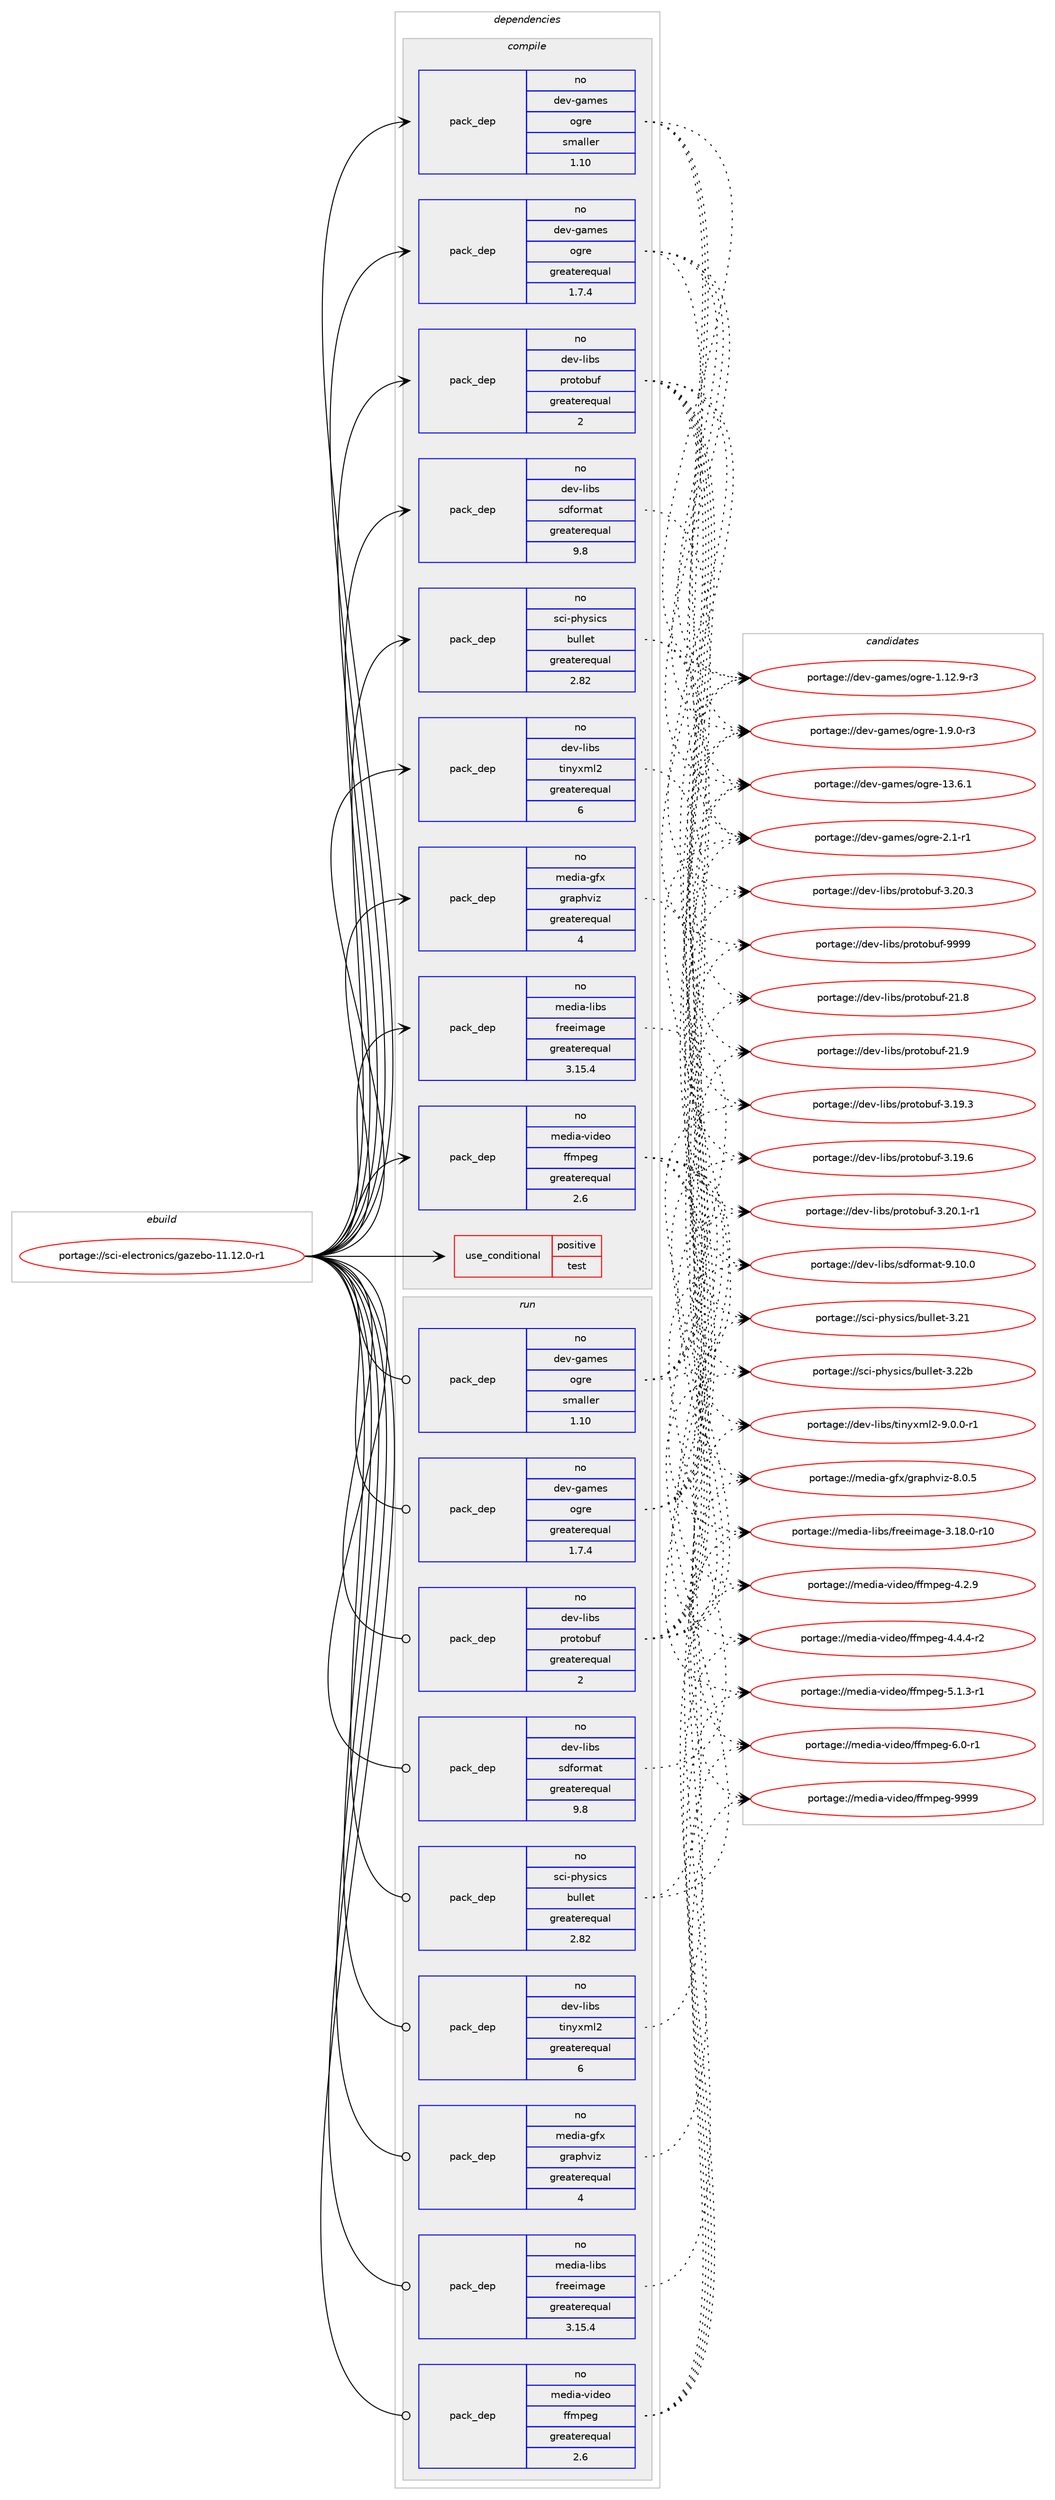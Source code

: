 digraph prolog {

# *************
# Graph options
# *************

newrank=true;
concentrate=true;
compound=true;
graph [rankdir=LR,fontname=Helvetica,fontsize=10,ranksep=1.5];#, ranksep=2.5, nodesep=0.2];
edge  [arrowhead=vee];
node  [fontname=Helvetica,fontsize=10];

# **********
# The ebuild
# **********

subgraph cluster_leftcol {
color=gray;
label=<<i>ebuild</i>>;
id [label="portage://sci-electronics/gazebo-11.12.0-r1", color=red, width=4, href="../sci-electronics/gazebo-11.12.0-r1.svg"];
}

# ****************
# The dependencies
# ****************

subgraph cluster_midcol {
color=gray;
label=<<i>dependencies</i>>;
subgraph cluster_compile {
fillcolor="#eeeeee";
style=filled;
label=<<i>compile</i>>;
subgraph cond40 {
dependency94 [label=<<TABLE BORDER="0" CELLBORDER="1" CELLSPACING="0" CELLPADDING="4"><TR><TD ROWSPAN="3" CELLPADDING="10">use_conditional</TD></TR><TR><TD>positive</TD></TR><TR><TD>test</TD></TR></TABLE>>, shape=none, color=red];
# *** BEGIN UNKNOWN DEPENDENCY TYPE (TODO) ***
# dependency94 -> package_dependency(portage://sci-electronics/gazebo-11.12.0-r1,install,no,dev-libs,libxslt,none,[,,],[],[])
# *** END UNKNOWN DEPENDENCY TYPE (TODO) ***

}
id:e -> dependency94:w [weight=20,style="solid",arrowhead="vee"];
# *** BEGIN UNKNOWN DEPENDENCY TYPE (TODO) ***
# id -> package_dependency(portage://sci-electronics/gazebo-11.12.0-r1,install,no,dev-cpp,tbb,none,[,,],any_same_slot,[])
# *** END UNKNOWN DEPENDENCY TYPE (TODO) ***

subgraph pack49 {
dependency95 [label=<<TABLE BORDER="0" CELLBORDER="1" CELLSPACING="0" CELLPADDING="4" WIDTH="220"><TR><TD ROWSPAN="6" CELLPADDING="30">pack_dep</TD></TR><TR><TD WIDTH="110">no</TD></TR><TR><TD>dev-games</TD></TR><TR><TD>ogre</TD></TR><TR><TD>greaterequal</TD></TR><TR><TD>1.7.4</TD></TR></TABLE>>, shape=none, color=blue];
}
id:e -> dependency95:w [weight=20,style="solid",arrowhead="vee"];
subgraph pack50 {
dependency96 [label=<<TABLE BORDER="0" CELLBORDER="1" CELLSPACING="0" CELLPADDING="4" WIDTH="220"><TR><TD ROWSPAN="6" CELLPADDING="30">pack_dep</TD></TR><TR><TD WIDTH="110">no</TD></TR><TR><TD>dev-games</TD></TR><TR><TD>ogre</TD></TR><TR><TD>smaller</TD></TR><TR><TD>1.10</TD></TR></TABLE>>, shape=none, color=blue];
}
id:e -> dependency96:w [weight=20,style="solid",arrowhead="vee"];
# *** BEGIN UNKNOWN DEPENDENCY TYPE (TODO) ***
# id -> package_dependency(portage://sci-electronics/gazebo-11.12.0-r1,install,no,dev-libs,boost,none,[,,],any_same_slot,[])
# *** END UNKNOWN DEPENDENCY TYPE (TODO) ***

# *** BEGIN UNKNOWN DEPENDENCY TYPE (TODO) ***
# id -> package_dependency(portage://sci-electronics/gazebo-11.12.0-r1,install,no,dev-libs,libspnav,none,[,,],[],[])
# *** END UNKNOWN DEPENDENCY TYPE (TODO) ***

# *** BEGIN UNKNOWN DEPENDENCY TYPE (TODO) ***
# id -> package_dependency(portage://sci-electronics/gazebo-11.12.0-r1,install,no,dev-libs,libtar,none,[,,],[],[])
# *** END UNKNOWN DEPENDENCY TYPE (TODO) ***

subgraph pack51 {
dependency97 [label=<<TABLE BORDER="0" CELLBORDER="1" CELLSPACING="0" CELLPADDING="4" WIDTH="220"><TR><TD ROWSPAN="6" CELLPADDING="30">pack_dep</TD></TR><TR><TD WIDTH="110">no</TD></TR><TR><TD>dev-libs</TD></TR><TR><TD>protobuf</TD></TR><TR><TD>greaterequal</TD></TR><TR><TD>2</TD></TR></TABLE>>, shape=none, color=blue];
}
id:e -> dependency97:w [weight=20,style="solid",arrowhead="vee"];
subgraph pack52 {
dependency98 [label=<<TABLE BORDER="0" CELLBORDER="1" CELLSPACING="0" CELLPADDING="4" WIDTH="220"><TR><TD ROWSPAN="6" CELLPADDING="30">pack_dep</TD></TR><TR><TD WIDTH="110">no</TD></TR><TR><TD>dev-libs</TD></TR><TR><TD>sdformat</TD></TR><TR><TD>greaterequal</TD></TR><TR><TD>9.8</TD></TR></TABLE>>, shape=none, color=blue];
}
id:e -> dependency98:w [weight=20,style="solid",arrowhead="vee"];
# *** BEGIN UNKNOWN DEPENDENCY TYPE (TODO) ***
# id -> package_dependency(portage://sci-electronics/gazebo-11.12.0-r1,install,no,dev-libs,tinyxml,none,[,,],[],[])
# *** END UNKNOWN DEPENDENCY TYPE (TODO) ***

subgraph pack53 {
dependency99 [label=<<TABLE BORDER="0" CELLBORDER="1" CELLSPACING="0" CELLPADDING="4" WIDTH="220"><TR><TD ROWSPAN="6" CELLPADDING="30">pack_dep</TD></TR><TR><TD WIDTH="110">no</TD></TR><TR><TD>dev-libs</TD></TR><TR><TD>tinyxml2</TD></TR><TR><TD>greaterequal</TD></TR><TR><TD>6</TD></TR></TABLE>>, shape=none, color=blue];
}
id:e -> dependency99:w [weight=20,style="solid",arrowhead="vee"];
# *** BEGIN UNKNOWN DEPENDENCY TYPE (TODO) ***
# id -> package_dependency(portage://sci-electronics/gazebo-11.12.0-r1,install,no,dev-qt,qtcore,none,[,,],[slot(5)],[])
# *** END UNKNOWN DEPENDENCY TYPE (TODO) ***

# *** BEGIN UNKNOWN DEPENDENCY TYPE (TODO) ***
# id -> package_dependency(portage://sci-electronics/gazebo-11.12.0-r1,install,no,dev-qt,qtopengl,none,[,,],[slot(5)],[])
# *** END UNKNOWN DEPENDENCY TYPE (TODO) ***

# *** BEGIN UNKNOWN DEPENDENCY TYPE (TODO) ***
# id -> package_dependency(portage://sci-electronics/gazebo-11.12.0-r1,install,no,dev-qt,qttest,none,[,,],[slot(5)],[])
# *** END UNKNOWN DEPENDENCY TYPE (TODO) ***

# *** BEGIN UNKNOWN DEPENDENCY TYPE (TODO) ***
# id -> package_dependency(portage://sci-electronics/gazebo-11.12.0-r1,install,no,dev-qt,qtwidgets,none,[,,],[slot(5)],[])
# *** END UNKNOWN DEPENDENCY TYPE (TODO) ***

subgraph pack54 {
dependency100 [label=<<TABLE BORDER="0" CELLBORDER="1" CELLSPACING="0" CELLPADDING="4" WIDTH="220"><TR><TD ROWSPAN="6" CELLPADDING="30">pack_dep</TD></TR><TR><TD WIDTH="110">no</TD></TR><TR><TD>media-gfx</TD></TR><TR><TD>graphviz</TD></TR><TR><TD>greaterequal</TD></TR><TR><TD>4</TD></TR></TABLE>>, shape=none, color=blue];
}
id:e -> dependency100:w [weight=20,style="solid",arrowhead="vee"];
subgraph pack55 {
dependency101 [label=<<TABLE BORDER="0" CELLBORDER="1" CELLSPACING="0" CELLPADDING="4" WIDTH="220"><TR><TD ROWSPAN="6" CELLPADDING="30">pack_dep</TD></TR><TR><TD WIDTH="110">no</TD></TR><TR><TD>media-libs</TD></TR><TR><TD>freeimage</TD></TR><TR><TD>greaterequal</TD></TR><TR><TD>3.15.4</TD></TR></TABLE>>, shape=none, color=blue];
}
id:e -> dependency101:w [weight=20,style="solid",arrowhead="vee"];
# *** BEGIN UNKNOWN DEPENDENCY TYPE (TODO) ***
# id -> package_dependency(portage://sci-electronics/gazebo-11.12.0-r1,install,no,media-libs,freeimage,none,[,,],[],[])
# *** END UNKNOWN DEPENDENCY TYPE (TODO) ***

# *** BEGIN UNKNOWN DEPENDENCY TYPE (TODO) ***
# id -> package_dependency(portage://sci-electronics/gazebo-11.12.0-r1,install,no,media-libs,openal,none,[,,],[],[])
# *** END UNKNOWN DEPENDENCY TYPE (TODO) ***

subgraph pack56 {
dependency102 [label=<<TABLE BORDER="0" CELLBORDER="1" CELLSPACING="0" CELLPADDING="4" WIDTH="220"><TR><TD ROWSPAN="6" CELLPADDING="30">pack_dep</TD></TR><TR><TD WIDTH="110">no</TD></TR><TR><TD>media-video</TD></TR><TR><TD>ffmpeg</TD></TR><TR><TD>greaterequal</TD></TR><TR><TD>2.6</TD></TR></TABLE>>, shape=none, color=blue];
}
id:e -> dependency102:w [weight=20,style="solid",arrowhead="vee"];
# *** BEGIN UNKNOWN DEPENDENCY TYPE (TODO) ***
# id -> package_dependency(portage://sci-electronics/gazebo-11.12.0-r1,install,no,net-libs,ignition-msgs,none,[,,],[slot(5),equal],[])
# *** END UNKNOWN DEPENDENCY TYPE (TODO) ***

# *** BEGIN UNKNOWN DEPENDENCY TYPE (TODO) ***
# id -> package_dependency(portage://sci-electronics/gazebo-11.12.0-r1,install,no,net-libs,ignition-transport,none,[,,],[slot(8),equal],[])
# *** END UNKNOWN DEPENDENCY TYPE (TODO) ***

# *** BEGIN UNKNOWN DEPENDENCY TYPE (TODO) ***
# id -> package_dependency(portage://sci-electronics/gazebo-11.12.0-r1,install,no,net-misc,curl,none,[,,],[],[])
# *** END UNKNOWN DEPENDENCY TYPE (TODO) ***

# *** BEGIN UNKNOWN DEPENDENCY TYPE (TODO) ***
# id -> package_dependency(portage://sci-electronics/gazebo-11.12.0-r1,install,no,sci-libs,gdal,none,[,,],any_same_slot,[])
# *** END UNKNOWN DEPENDENCY TYPE (TODO) ***

# *** BEGIN UNKNOWN DEPENDENCY TYPE (TODO) ***
# id -> package_dependency(portage://sci-electronics/gazebo-11.12.0-r1,install,no,sci-libs,gts,none,[,,],[],[])
# *** END UNKNOWN DEPENDENCY TYPE (TODO) ***

# *** BEGIN UNKNOWN DEPENDENCY TYPE (TODO) ***
# id -> package_dependency(portage://sci-electronics/gazebo-11.12.0-r1,install,no,sci-libs,hdf5,none,[,,],any_same_slot,[use(enable(cxx),none)])
# *** END UNKNOWN DEPENDENCY TYPE (TODO) ***

# *** BEGIN UNKNOWN DEPENDENCY TYPE (TODO) ***
# id -> package_dependency(portage://sci-electronics/gazebo-11.12.0-r1,install,no,sci-libs,ignition-common,none,[,,],[slot(3),equal],[])
# *** END UNKNOWN DEPENDENCY TYPE (TODO) ***

# *** BEGIN UNKNOWN DEPENDENCY TYPE (TODO) ***
# id -> package_dependency(portage://sci-electronics/gazebo-11.12.0-r1,install,no,sci-libs,ignition-fuel-tools,none,[,,],[slot(4),equal],[])
# *** END UNKNOWN DEPENDENCY TYPE (TODO) ***

# *** BEGIN UNKNOWN DEPENDENCY TYPE (TODO) ***
# id -> package_dependency(portage://sci-electronics/gazebo-11.12.0-r1,install,no,sci-libs,ignition-math,none,[,,],[slot(6),equal],[])
# *** END UNKNOWN DEPENDENCY TYPE (TODO) ***

# *** BEGIN UNKNOWN DEPENDENCY TYPE (TODO) ***
# id -> package_dependency(portage://sci-electronics/gazebo-11.12.0-r1,install,no,sci-libs,libccd,none,[,,],[],[])
# *** END UNKNOWN DEPENDENCY TYPE (TODO) ***

subgraph pack57 {
dependency103 [label=<<TABLE BORDER="0" CELLBORDER="1" CELLSPACING="0" CELLPADDING="4" WIDTH="220"><TR><TD ROWSPAN="6" CELLPADDING="30">pack_dep</TD></TR><TR><TD WIDTH="110">no</TD></TR><TR><TD>sci-physics</TD></TR><TR><TD>bullet</TD></TR><TR><TD>greaterequal</TD></TR><TR><TD>2.82</TD></TR></TABLE>>, shape=none, color=blue];
}
id:e -> dependency103:w [weight=20,style="solid",arrowhead="vee"];
# *** BEGIN UNKNOWN DEPENDENCY TYPE (TODO) ***
# id -> package_dependency(portage://sci-electronics/gazebo-11.12.0-r1,install,no,sys-apps,util-linux,none,[,,],[],[])
# *** END UNKNOWN DEPENDENCY TYPE (TODO) ***

# *** BEGIN UNKNOWN DEPENDENCY TYPE (TODO) ***
# id -> package_dependency(portage://sci-electronics/gazebo-11.12.0-r1,install,no,virtual,libusb,none,[,,],[slot(1)],[])
# *** END UNKNOWN DEPENDENCY TYPE (TODO) ***

# *** BEGIN UNKNOWN DEPENDENCY TYPE (TODO) ***
# id -> package_dependency(portage://sci-electronics/gazebo-11.12.0-r1,install,no,virtual,opengl,none,[,,],[],[])
# *** END UNKNOWN DEPENDENCY TYPE (TODO) ***

# *** BEGIN UNKNOWN DEPENDENCY TYPE (TODO) ***
# id -> package_dependency(portage://sci-electronics/gazebo-11.12.0-r1,install,no,x11-apps,mesa-progs,none,[,,],[],[])
# *** END UNKNOWN DEPENDENCY TYPE (TODO) ***

# *** BEGIN UNKNOWN DEPENDENCY TYPE (TODO) ***
# id -> package_dependency(portage://sci-electronics/gazebo-11.12.0-r1,install,no,x11-libs,qwt,none,[,,],[slot(6),equal],[use(enable(qt5),positive)])
# *** END UNKNOWN DEPENDENCY TYPE (TODO) ***

}
subgraph cluster_compileandrun {
fillcolor="#eeeeee";
style=filled;
label=<<i>compile and run</i>>;
}
subgraph cluster_run {
fillcolor="#eeeeee";
style=filled;
label=<<i>run</i>>;
# *** BEGIN UNKNOWN DEPENDENCY TYPE (TODO) ***
# id -> package_dependency(portage://sci-electronics/gazebo-11.12.0-r1,run,no,dev-cpp,tbb,none,[,,],any_same_slot,[])
# *** END UNKNOWN DEPENDENCY TYPE (TODO) ***

subgraph pack58 {
dependency104 [label=<<TABLE BORDER="0" CELLBORDER="1" CELLSPACING="0" CELLPADDING="4" WIDTH="220"><TR><TD ROWSPAN="6" CELLPADDING="30">pack_dep</TD></TR><TR><TD WIDTH="110">no</TD></TR><TR><TD>dev-games</TD></TR><TR><TD>ogre</TD></TR><TR><TD>greaterequal</TD></TR><TR><TD>1.7.4</TD></TR></TABLE>>, shape=none, color=blue];
}
id:e -> dependency104:w [weight=20,style="solid",arrowhead="odot"];
subgraph pack59 {
dependency105 [label=<<TABLE BORDER="0" CELLBORDER="1" CELLSPACING="0" CELLPADDING="4" WIDTH="220"><TR><TD ROWSPAN="6" CELLPADDING="30">pack_dep</TD></TR><TR><TD WIDTH="110">no</TD></TR><TR><TD>dev-games</TD></TR><TR><TD>ogre</TD></TR><TR><TD>smaller</TD></TR><TR><TD>1.10</TD></TR></TABLE>>, shape=none, color=blue];
}
id:e -> dependency105:w [weight=20,style="solid",arrowhead="odot"];
# *** BEGIN UNKNOWN DEPENDENCY TYPE (TODO) ***
# id -> package_dependency(portage://sci-electronics/gazebo-11.12.0-r1,run,no,dev-libs,boost,none,[,,],any_same_slot,[])
# *** END UNKNOWN DEPENDENCY TYPE (TODO) ***

# *** BEGIN UNKNOWN DEPENDENCY TYPE (TODO) ***
# id -> package_dependency(portage://sci-electronics/gazebo-11.12.0-r1,run,no,dev-libs,libspnav,none,[,,],[],[])
# *** END UNKNOWN DEPENDENCY TYPE (TODO) ***

# *** BEGIN UNKNOWN DEPENDENCY TYPE (TODO) ***
# id -> package_dependency(portage://sci-electronics/gazebo-11.12.0-r1,run,no,dev-libs,libtar,none,[,,],[],[])
# *** END UNKNOWN DEPENDENCY TYPE (TODO) ***

subgraph pack60 {
dependency106 [label=<<TABLE BORDER="0" CELLBORDER="1" CELLSPACING="0" CELLPADDING="4" WIDTH="220"><TR><TD ROWSPAN="6" CELLPADDING="30">pack_dep</TD></TR><TR><TD WIDTH="110">no</TD></TR><TR><TD>dev-libs</TD></TR><TR><TD>protobuf</TD></TR><TR><TD>greaterequal</TD></TR><TR><TD>2</TD></TR></TABLE>>, shape=none, color=blue];
}
id:e -> dependency106:w [weight=20,style="solid",arrowhead="odot"];
subgraph pack61 {
dependency107 [label=<<TABLE BORDER="0" CELLBORDER="1" CELLSPACING="0" CELLPADDING="4" WIDTH="220"><TR><TD ROWSPAN="6" CELLPADDING="30">pack_dep</TD></TR><TR><TD WIDTH="110">no</TD></TR><TR><TD>dev-libs</TD></TR><TR><TD>sdformat</TD></TR><TR><TD>greaterequal</TD></TR><TR><TD>9.8</TD></TR></TABLE>>, shape=none, color=blue];
}
id:e -> dependency107:w [weight=20,style="solid",arrowhead="odot"];
# *** BEGIN UNKNOWN DEPENDENCY TYPE (TODO) ***
# id -> package_dependency(portage://sci-electronics/gazebo-11.12.0-r1,run,no,dev-libs,tinyxml,none,[,,],[],[])
# *** END UNKNOWN DEPENDENCY TYPE (TODO) ***

subgraph pack62 {
dependency108 [label=<<TABLE BORDER="0" CELLBORDER="1" CELLSPACING="0" CELLPADDING="4" WIDTH="220"><TR><TD ROWSPAN="6" CELLPADDING="30">pack_dep</TD></TR><TR><TD WIDTH="110">no</TD></TR><TR><TD>dev-libs</TD></TR><TR><TD>tinyxml2</TD></TR><TR><TD>greaterequal</TD></TR><TR><TD>6</TD></TR></TABLE>>, shape=none, color=blue];
}
id:e -> dependency108:w [weight=20,style="solid",arrowhead="odot"];
# *** BEGIN UNKNOWN DEPENDENCY TYPE (TODO) ***
# id -> package_dependency(portage://sci-electronics/gazebo-11.12.0-r1,run,no,dev-qt,qtcore,none,[,,],[slot(5)],[])
# *** END UNKNOWN DEPENDENCY TYPE (TODO) ***

# *** BEGIN UNKNOWN DEPENDENCY TYPE (TODO) ***
# id -> package_dependency(portage://sci-electronics/gazebo-11.12.0-r1,run,no,dev-qt,qtopengl,none,[,,],[slot(5)],[])
# *** END UNKNOWN DEPENDENCY TYPE (TODO) ***

# *** BEGIN UNKNOWN DEPENDENCY TYPE (TODO) ***
# id -> package_dependency(portage://sci-electronics/gazebo-11.12.0-r1,run,no,dev-qt,qtwidgets,none,[,,],[slot(5)],[])
# *** END UNKNOWN DEPENDENCY TYPE (TODO) ***

subgraph pack63 {
dependency109 [label=<<TABLE BORDER="0" CELLBORDER="1" CELLSPACING="0" CELLPADDING="4" WIDTH="220"><TR><TD ROWSPAN="6" CELLPADDING="30">pack_dep</TD></TR><TR><TD WIDTH="110">no</TD></TR><TR><TD>media-gfx</TD></TR><TR><TD>graphviz</TD></TR><TR><TD>greaterequal</TD></TR><TR><TD>4</TD></TR></TABLE>>, shape=none, color=blue];
}
id:e -> dependency109:w [weight=20,style="solid",arrowhead="odot"];
subgraph pack64 {
dependency110 [label=<<TABLE BORDER="0" CELLBORDER="1" CELLSPACING="0" CELLPADDING="4" WIDTH="220"><TR><TD ROWSPAN="6" CELLPADDING="30">pack_dep</TD></TR><TR><TD WIDTH="110">no</TD></TR><TR><TD>media-libs</TD></TR><TR><TD>freeimage</TD></TR><TR><TD>greaterequal</TD></TR><TR><TD>3.15.4</TD></TR></TABLE>>, shape=none, color=blue];
}
id:e -> dependency110:w [weight=20,style="solid",arrowhead="odot"];
# *** BEGIN UNKNOWN DEPENDENCY TYPE (TODO) ***
# id -> package_dependency(portage://sci-electronics/gazebo-11.12.0-r1,run,no,media-libs,freeimage,none,[,,],[],[])
# *** END UNKNOWN DEPENDENCY TYPE (TODO) ***

# *** BEGIN UNKNOWN DEPENDENCY TYPE (TODO) ***
# id -> package_dependency(portage://sci-electronics/gazebo-11.12.0-r1,run,no,media-libs,openal,none,[,,],[],[])
# *** END UNKNOWN DEPENDENCY TYPE (TODO) ***

subgraph pack65 {
dependency111 [label=<<TABLE BORDER="0" CELLBORDER="1" CELLSPACING="0" CELLPADDING="4" WIDTH="220"><TR><TD ROWSPAN="6" CELLPADDING="30">pack_dep</TD></TR><TR><TD WIDTH="110">no</TD></TR><TR><TD>media-video</TD></TR><TR><TD>ffmpeg</TD></TR><TR><TD>greaterequal</TD></TR><TR><TD>2.6</TD></TR></TABLE>>, shape=none, color=blue];
}
id:e -> dependency111:w [weight=20,style="solid",arrowhead="odot"];
# *** BEGIN UNKNOWN DEPENDENCY TYPE (TODO) ***
# id -> package_dependency(portage://sci-electronics/gazebo-11.12.0-r1,run,no,net-libs,ignition-msgs,none,[,,],[slot(5),equal],[])
# *** END UNKNOWN DEPENDENCY TYPE (TODO) ***

# *** BEGIN UNKNOWN DEPENDENCY TYPE (TODO) ***
# id -> package_dependency(portage://sci-electronics/gazebo-11.12.0-r1,run,no,net-libs,ignition-transport,none,[,,],[slot(8),equal],[])
# *** END UNKNOWN DEPENDENCY TYPE (TODO) ***

# *** BEGIN UNKNOWN DEPENDENCY TYPE (TODO) ***
# id -> package_dependency(portage://sci-electronics/gazebo-11.12.0-r1,run,no,net-misc,curl,none,[,,],[],[])
# *** END UNKNOWN DEPENDENCY TYPE (TODO) ***

# *** BEGIN UNKNOWN DEPENDENCY TYPE (TODO) ***
# id -> package_dependency(portage://sci-electronics/gazebo-11.12.0-r1,run,no,sci-libs,gdal,none,[,,],any_same_slot,[])
# *** END UNKNOWN DEPENDENCY TYPE (TODO) ***

# *** BEGIN UNKNOWN DEPENDENCY TYPE (TODO) ***
# id -> package_dependency(portage://sci-electronics/gazebo-11.12.0-r1,run,no,sci-libs,gts,none,[,,],[],[])
# *** END UNKNOWN DEPENDENCY TYPE (TODO) ***

# *** BEGIN UNKNOWN DEPENDENCY TYPE (TODO) ***
# id -> package_dependency(portage://sci-electronics/gazebo-11.12.0-r1,run,no,sci-libs,hdf5,none,[,,],any_same_slot,[use(enable(cxx),none)])
# *** END UNKNOWN DEPENDENCY TYPE (TODO) ***

# *** BEGIN UNKNOWN DEPENDENCY TYPE (TODO) ***
# id -> package_dependency(portage://sci-electronics/gazebo-11.12.0-r1,run,no,sci-libs,ignition-common,none,[,,],[slot(3),equal],[])
# *** END UNKNOWN DEPENDENCY TYPE (TODO) ***

# *** BEGIN UNKNOWN DEPENDENCY TYPE (TODO) ***
# id -> package_dependency(portage://sci-electronics/gazebo-11.12.0-r1,run,no,sci-libs,ignition-fuel-tools,none,[,,],[slot(4),equal],[])
# *** END UNKNOWN DEPENDENCY TYPE (TODO) ***

# *** BEGIN UNKNOWN DEPENDENCY TYPE (TODO) ***
# id -> package_dependency(portage://sci-electronics/gazebo-11.12.0-r1,run,no,sci-libs,ignition-math,none,[,,],[slot(6),equal],[])
# *** END UNKNOWN DEPENDENCY TYPE (TODO) ***

# *** BEGIN UNKNOWN DEPENDENCY TYPE (TODO) ***
# id -> package_dependency(portage://sci-electronics/gazebo-11.12.0-r1,run,no,sci-libs,libccd,none,[,,],[],[])
# *** END UNKNOWN DEPENDENCY TYPE (TODO) ***

subgraph pack66 {
dependency112 [label=<<TABLE BORDER="0" CELLBORDER="1" CELLSPACING="0" CELLPADDING="4" WIDTH="220"><TR><TD ROWSPAN="6" CELLPADDING="30">pack_dep</TD></TR><TR><TD WIDTH="110">no</TD></TR><TR><TD>sci-physics</TD></TR><TR><TD>bullet</TD></TR><TR><TD>greaterequal</TD></TR><TR><TD>2.82</TD></TR></TABLE>>, shape=none, color=blue];
}
id:e -> dependency112:w [weight=20,style="solid",arrowhead="odot"];
# *** BEGIN UNKNOWN DEPENDENCY TYPE (TODO) ***
# id -> package_dependency(portage://sci-electronics/gazebo-11.12.0-r1,run,no,sys-apps,util-linux,none,[,,],[],[])
# *** END UNKNOWN DEPENDENCY TYPE (TODO) ***

# *** BEGIN UNKNOWN DEPENDENCY TYPE (TODO) ***
# id -> package_dependency(portage://sci-electronics/gazebo-11.12.0-r1,run,no,virtual,libusb,none,[,,],[slot(1)],[])
# *** END UNKNOWN DEPENDENCY TYPE (TODO) ***

# *** BEGIN UNKNOWN DEPENDENCY TYPE (TODO) ***
# id -> package_dependency(portage://sci-electronics/gazebo-11.12.0-r1,run,no,virtual,opengl,none,[,,],[],[])
# *** END UNKNOWN DEPENDENCY TYPE (TODO) ***

# *** BEGIN UNKNOWN DEPENDENCY TYPE (TODO) ***
# id -> package_dependency(portage://sci-electronics/gazebo-11.12.0-r1,run,no,x11-libs,qwt,none,[,,],[slot(6),equal],[use(enable(qt5),positive)])
# *** END UNKNOWN DEPENDENCY TYPE (TODO) ***

}
}

# **************
# The candidates
# **************

subgraph cluster_choices {
rank=same;
color=gray;
label=<<i>candidates</i>>;

subgraph choice49 {
color=black;
nodesep=1;
choice100101118451039710910111547111103114101454946495046574511451 [label="portage://dev-games/ogre-1.12.9-r3", color=red, width=4,href="../dev-games/ogre-1.12.9-r3.svg"];
choice1001011184510397109101115471111031141014549465746484511451 [label="portage://dev-games/ogre-1.9.0-r3", color=red, width=4,href="../dev-games/ogre-1.9.0-r3.svg"];
choice10010111845103971091011154711110311410145495146544649 [label="portage://dev-games/ogre-13.6.1", color=red, width=4,href="../dev-games/ogre-13.6.1.svg"];
choice100101118451039710910111547111103114101455046494511449 [label="portage://dev-games/ogre-2.1-r1", color=red, width=4,href="../dev-games/ogre-2.1-r1.svg"];
dependency95:e -> choice100101118451039710910111547111103114101454946495046574511451:w [style=dotted,weight="100"];
dependency95:e -> choice1001011184510397109101115471111031141014549465746484511451:w [style=dotted,weight="100"];
dependency95:e -> choice10010111845103971091011154711110311410145495146544649:w [style=dotted,weight="100"];
dependency95:e -> choice100101118451039710910111547111103114101455046494511449:w [style=dotted,weight="100"];
}
subgraph choice50 {
color=black;
nodesep=1;
choice100101118451039710910111547111103114101454946495046574511451 [label="portage://dev-games/ogre-1.12.9-r3", color=red, width=4,href="../dev-games/ogre-1.12.9-r3.svg"];
choice1001011184510397109101115471111031141014549465746484511451 [label="portage://dev-games/ogre-1.9.0-r3", color=red, width=4,href="../dev-games/ogre-1.9.0-r3.svg"];
choice10010111845103971091011154711110311410145495146544649 [label="portage://dev-games/ogre-13.6.1", color=red, width=4,href="../dev-games/ogre-13.6.1.svg"];
choice100101118451039710910111547111103114101455046494511449 [label="portage://dev-games/ogre-2.1-r1", color=red, width=4,href="../dev-games/ogre-2.1-r1.svg"];
dependency96:e -> choice100101118451039710910111547111103114101454946495046574511451:w [style=dotted,weight="100"];
dependency96:e -> choice1001011184510397109101115471111031141014549465746484511451:w [style=dotted,weight="100"];
dependency96:e -> choice10010111845103971091011154711110311410145495146544649:w [style=dotted,weight="100"];
dependency96:e -> choice100101118451039710910111547111103114101455046494511449:w [style=dotted,weight="100"];
}
subgraph choice51 {
color=black;
nodesep=1;
choice100101118451081059811547112114111116111981171024550494656 [label="portage://dev-libs/protobuf-21.8", color=red, width=4,href="../dev-libs/protobuf-21.8.svg"];
choice100101118451081059811547112114111116111981171024550494657 [label="portage://dev-libs/protobuf-21.9", color=red, width=4,href="../dev-libs/protobuf-21.9.svg"];
choice1001011184510810598115471121141111161119811710245514649574651 [label="portage://dev-libs/protobuf-3.19.3", color=red, width=4,href="../dev-libs/protobuf-3.19.3.svg"];
choice1001011184510810598115471121141111161119811710245514649574654 [label="portage://dev-libs/protobuf-3.19.6", color=red, width=4,href="../dev-libs/protobuf-3.19.6.svg"];
choice10010111845108105981154711211411111611198117102455146504846494511449 [label="portage://dev-libs/protobuf-3.20.1-r1", color=red, width=4,href="../dev-libs/protobuf-3.20.1-r1.svg"];
choice1001011184510810598115471121141111161119811710245514650484651 [label="portage://dev-libs/protobuf-3.20.3", color=red, width=4,href="../dev-libs/protobuf-3.20.3.svg"];
choice100101118451081059811547112114111116111981171024557575757 [label="portage://dev-libs/protobuf-9999", color=red, width=4,href="../dev-libs/protobuf-9999.svg"];
dependency97:e -> choice100101118451081059811547112114111116111981171024550494656:w [style=dotted,weight="100"];
dependency97:e -> choice100101118451081059811547112114111116111981171024550494657:w [style=dotted,weight="100"];
dependency97:e -> choice1001011184510810598115471121141111161119811710245514649574651:w [style=dotted,weight="100"];
dependency97:e -> choice1001011184510810598115471121141111161119811710245514649574654:w [style=dotted,weight="100"];
dependency97:e -> choice10010111845108105981154711211411111611198117102455146504846494511449:w [style=dotted,weight="100"];
dependency97:e -> choice1001011184510810598115471121141111161119811710245514650484651:w [style=dotted,weight="100"];
dependency97:e -> choice100101118451081059811547112114111116111981171024557575757:w [style=dotted,weight="100"];
}
subgraph choice52 {
color=black;
nodesep=1;
choice1001011184510810598115471151001021111141099711645574649484648 [label="portage://dev-libs/sdformat-9.10.0", color=red, width=4,href="../dev-libs/sdformat-9.10.0.svg"];
dependency98:e -> choice1001011184510810598115471151001021111141099711645574649484648:w [style=dotted,weight="100"];
}
subgraph choice53 {
color=black;
nodesep=1;
choice100101118451081059811547116105110121120109108504557464846484511449 [label="portage://dev-libs/tinyxml2-9.0.0-r1", color=red, width=4,href="../dev-libs/tinyxml2-9.0.0-r1.svg"];
dependency99:e -> choice100101118451081059811547116105110121120109108504557464846484511449:w [style=dotted,weight="100"];
}
subgraph choice54 {
color=black;
nodesep=1;
choice10910110010597451031021204710311497112104118105122455646484653 [label="portage://media-gfx/graphviz-8.0.5", color=red, width=4,href="../media-gfx/graphviz-8.0.5.svg"];
dependency100:e -> choice10910110010597451031021204710311497112104118105122455646484653:w [style=dotted,weight="100"];
}
subgraph choice55 {
color=black;
nodesep=1;
choice109101100105974510810598115471021141011011051099710310145514649564648451144948 [label="portage://media-libs/freeimage-3.18.0-r10", color=red, width=4,href="../media-libs/freeimage-3.18.0-r10.svg"];
dependency101:e -> choice109101100105974510810598115471021141011011051099710310145514649564648451144948:w [style=dotted,weight="100"];
}
subgraph choice56 {
color=black;
nodesep=1;
choice109101100105974511810510010111147102102109112101103455246504657 [label="portage://media-video/ffmpeg-4.2.9", color=red, width=4,href="../media-video/ffmpeg-4.2.9.svg"];
choice1091011001059745118105100101111471021021091121011034552465246524511450 [label="portage://media-video/ffmpeg-4.4.4-r2", color=red, width=4,href="../media-video/ffmpeg-4.4.4-r2.svg"];
choice1091011001059745118105100101111471021021091121011034553464946514511449 [label="portage://media-video/ffmpeg-5.1.3-r1", color=red, width=4,href="../media-video/ffmpeg-5.1.3-r1.svg"];
choice109101100105974511810510010111147102102109112101103455446484511449 [label="portage://media-video/ffmpeg-6.0-r1", color=red, width=4,href="../media-video/ffmpeg-6.0-r1.svg"];
choice1091011001059745118105100101111471021021091121011034557575757 [label="portage://media-video/ffmpeg-9999", color=red, width=4,href="../media-video/ffmpeg-9999.svg"];
dependency102:e -> choice109101100105974511810510010111147102102109112101103455246504657:w [style=dotted,weight="100"];
dependency102:e -> choice1091011001059745118105100101111471021021091121011034552465246524511450:w [style=dotted,weight="100"];
dependency102:e -> choice1091011001059745118105100101111471021021091121011034553464946514511449:w [style=dotted,weight="100"];
dependency102:e -> choice109101100105974511810510010111147102102109112101103455446484511449:w [style=dotted,weight="100"];
dependency102:e -> choice1091011001059745118105100101111471021021091121011034557575757:w [style=dotted,weight="100"];
}
subgraph choice57 {
color=black;
nodesep=1;
choice11599105451121041211151059911547981171081081011164551465049 [label="portage://sci-physics/bullet-3.21", color=red, width=4,href="../sci-physics/bullet-3.21.svg"];
choice1159910545112104121115105991154798117108108101116455146505098 [label="portage://sci-physics/bullet-3.22b", color=red, width=4,href="../sci-physics/bullet-3.22b.svg"];
dependency103:e -> choice11599105451121041211151059911547981171081081011164551465049:w [style=dotted,weight="100"];
dependency103:e -> choice1159910545112104121115105991154798117108108101116455146505098:w [style=dotted,weight="100"];
}
subgraph choice58 {
color=black;
nodesep=1;
choice100101118451039710910111547111103114101454946495046574511451 [label="portage://dev-games/ogre-1.12.9-r3", color=red, width=4,href="../dev-games/ogre-1.12.9-r3.svg"];
choice1001011184510397109101115471111031141014549465746484511451 [label="portage://dev-games/ogre-1.9.0-r3", color=red, width=4,href="../dev-games/ogre-1.9.0-r3.svg"];
choice10010111845103971091011154711110311410145495146544649 [label="portage://dev-games/ogre-13.6.1", color=red, width=4,href="../dev-games/ogre-13.6.1.svg"];
choice100101118451039710910111547111103114101455046494511449 [label="portage://dev-games/ogre-2.1-r1", color=red, width=4,href="../dev-games/ogre-2.1-r1.svg"];
dependency104:e -> choice100101118451039710910111547111103114101454946495046574511451:w [style=dotted,weight="100"];
dependency104:e -> choice1001011184510397109101115471111031141014549465746484511451:w [style=dotted,weight="100"];
dependency104:e -> choice10010111845103971091011154711110311410145495146544649:w [style=dotted,weight="100"];
dependency104:e -> choice100101118451039710910111547111103114101455046494511449:w [style=dotted,weight="100"];
}
subgraph choice59 {
color=black;
nodesep=1;
choice100101118451039710910111547111103114101454946495046574511451 [label="portage://dev-games/ogre-1.12.9-r3", color=red, width=4,href="../dev-games/ogre-1.12.9-r3.svg"];
choice1001011184510397109101115471111031141014549465746484511451 [label="portage://dev-games/ogre-1.9.0-r3", color=red, width=4,href="../dev-games/ogre-1.9.0-r3.svg"];
choice10010111845103971091011154711110311410145495146544649 [label="portage://dev-games/ogre-13.6.1", color=red, width=4,href="../dev-games/ogre-13.6.1.svg"];
choice100101118451039710910111547111103114101455046494511449 [label="portage://dev-games/ogre-2.1-r1", color=red, width=4,href="../dev-games/ogre-2.1-r1.svg"];
dependency105:e -> choice100101118451039710910111547111103114101454946495046574511451:w [style=dotted,weight="100"];
dependency105:e -> choice1001011184510397109101115471111031141014549465746484511451:w [style=dotted,weight="100"];
dependency105:e -> choice10010111845103971091011154711110311410145495146544649:w [style=dotted,weight="100"];
dependency105:e -> choice100101118451039710910111547111103114101455046494511449:w [style=dotted,weight="100"];
}
subgraph choice60 {
color=black;
nodesep=1;
choice100101118451081059811547112114111116111981171024550494656 [label="portage://dev-libs/protobuf-21.8", color=red, width=4,href="../dev-libs/protobuf-21.8.svg"];
choice100101118451081059811547112114111116111981171024550494657 [label="portage://dev-libs/protobuf-21.9", color=red, width=4,href="../dev-libs/protobuf-21.9.svg"];
choice1001011184510810598115471121141111161119811710245514649574651 [label="portage://dev-libs/protobuf-3.19.3", color=red, width=4,href="../dev-libs/protobuf-3.19.3.svg"];
choice1001011184510810598115471121141111161119811710245514649574654 [label="portage://dev-libs/protobuf-3.19.6", color=red, width=4,href="../dev-libs/protobuf-3.19.6.svg"];
choice10010111845108105981154711211411111611198117102455146504846494511449 [label="portage://dev-libs/protobuf-3.20.1-r1", color=red, width=4,href="../dev-libs/protobuf-3.20.1-r1.svg"];
choice1001011184510810598115471121141111161119811710245514650484651 [label="portage://dev-libs/protobuf-3.20.3", color=red, width=4,href="../dev-libs/protobuf-3.20.3.svg"];
choice100101118451081059811547112114111116111981171024557575757 [label="portage://dev-libs/protobuf-9999", color=red, width=4,href="../dev-libs/protobuf-9999.svg"];
dependency106:e -> choice100101118451081059811547112114111116111981171024550494656:w [style=dotted,weight="100"];
dependency106:e -> choice100101118451081059811547112114111116111981171024550494657:w [style=dotted,weight="100"];
dependency106:e -> choice1001011184510810598115471121141111161119811710245514649574651:w [style=dotted,weight="100"];
dependency106:e -> choice1001011184510810598115471121141111161119811710245514649574654:w [style=dotted,weight="100"];
dependency106:e -> choice10010111845108105981154711211411111611198117102455146504846494511449:w [style=dotted,weight="100"];
dependency106:e -> choice1001011184510810598115471121141111161119811710245514650484651:w [style=dotted,weight="100"];
dependency106:e -> choice100101118451081059811547112114111116111981171024557575757:w [style=dotted,weight="100"];
}
subgraph choice61 {
color=black;
nodesep=1;
choice1001011184510810598115471151001021111141099711645574649484648 [label="portage://dev-libs/sdformat-9.10.0", color=red, width=4,href="../dev-libs/sdformat-9.10.0.svg"];
dependency107:e -> choice1001011184510810598115471151001021111141099711645574649484648:w [style=dotted,weight="100"];
}
subgraph choice62 {
color=black;
nodesep=1;
choice100101118451081059811547116105110121120109108504557464846484511449 [label="portage://dev-libs/tinyxml2-9.0.0-r1", color=red, width=4,href="../dev-libs/tinyxml2-9.0.0-r1.svg"];
dependency108:e -> choice100101118451081059811547116105110121120109108504557464846484511449:w [style=dotted,weight="100"];
}
subgraph choice63 {
color=black;
nodesep=1;
choice10910110010597451031021204710311497112104118105122455646484653 [label="portage://media-gfx/graphviz-8.0.5", color=red, width=4,href="../media-gfx/graphviz-8.0.5.svg"];
dependency109:e -> choice10910110010597451031021204710311497112104118105122455646484653:w [style=dotted,weight="100"];
}
subgraph choice64 {
color=black;
nodesep=1;
choice109101100105974510810598115471021141011011051099710310145514649564648451144948 [label="portage://media-libs/freeimage-3.18.0-r10", color=red, width=4,href="../media-libs/freeimage-3.18.0-r10.svg"];
dependency110:e -> choice109101100105974510810598115471021141011011051099710310145514649564648451144948:w [style=dotted,weight="100"];
}
subgraph choice65 {
color=black;
nodesep=1;
choice109101100105974511810510010111147102102109112101103455246504657 [label="portage://media-video/ffmpeg-4.2.9", color=red, width=4,href="../media-video/ffmpeg-4.2.9.svg"];
choice1091011001059745118105100101111471021021091121011034552465246524511450 [label="portage://media-video/ffmpeg-4.4.4-r2", color=red, width=4,href="../media-video/ffmpeg-4.4.4-r2.svg"];
choice1091011001059745118105100101111471021021091121011034553464946514511449 [label="portage://media-video/ffmpeg-5.1.3-r1", color=red, width=4,href="../media-video/ffmpeg-5.1.3-r1.svg"];
choice109101100105974511810510010111147102102109112101103455446484511449 [label="portage://media-video/ffmpeg-6.0-r1", color=red, width=4,href="../media-video/ffmpeg-6.0-r1.svg"];
choice1091011001059745118105100101111471021021091121011034557575757 [label="portage://media-video/ffmpeg-9999", color=red, width=4,href="../media-video/ffmpeg-9999.svg"];
dependency111:e -> choice109101100105974511810510010111147102102109112101103455246504657:w [style=dotted,weight="100"];
dependency111:e -> choice1091011001059745118105100101111471021021091121011034552465246524511450:w [style=dotted,weight="100"];
dependency111:e -> choice1091011001059745118105100101111471021021091121011034553464946514511449:w [style=dotted,weight="100"];
dependency111:e -> choice109101100105974511810510010111147102102109112101103455446484511449:w [style=dotted,weight="100"];
dependency111:e -> choice1091011001059745118105100101111471021021091121011034557575757:w [style=dotted,weight="100"];
}
subgraph choice66 {
color=black;
nodesep=1;
choice11599105451121041211151059911547981171081081011164551465049 [label="portage://sci-physics/bullet-3.21", color=red, width=4,href="../sci-physics/bullet-3.21.svg"];
choice1159910545112104121115105991154798117108108101116455146505098 [label="portage://sci-physics/bullet-3.22b", color=red, width=4,href="../sci-physics/bullet-3.22b.svg"];
dependency112:e -> choice11599105451121041211151059911547981171081081011164551465049:w [style=dotted,weight="100"];
dependency112:e -> choice1159910545112104121115105991154798117108108101116455146505098:w [style=dotted,weight="100"];
}
}

}
